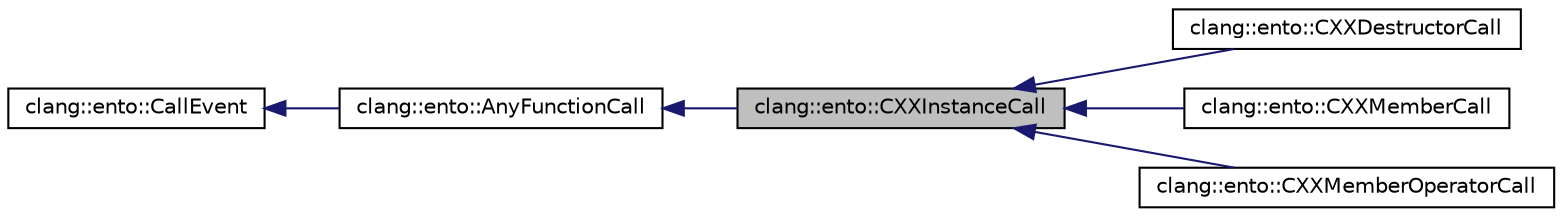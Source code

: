 digraph "clang::ento::CXXInstanceCall"
{
 // LATEX_PDF_SIZE
  bgcolor="transparent";
  edge [fontname="Helvetica",fontsize="10",labelfontname="Helvetica",labelfontsize="10"];
  node [fontname="Helvetica",fontsize="10",shape=record];
  rankdir="LR";
  Node1 [label="clang::ento::CXXInstanceCall",height=0.2,width=0.4,color="black", fillcolor="grey75", style="filled", fontcolor="black",tooltip="Represents a non-static C++ member function call, no matter how it is written."];
  Node2 -> Node1 [dir="back",color="midnightblue",fontsize="10",style="solid",fontname="Helvetica"];
  Node2 [label="clang::ento::AnyFunctionCall",height=0.2,width=0.4,color="black",URL="$classclang_1_1ento_1_1AnyFunctionCall.html",tooltip="Represents a call to any sort of function that might have a FunctionDecl."];
  Node3 -> Node2 [dir="back",color="midnightblue",fontsize="10",style="solid",fontname="Helvetica"];
  Node3 [label="clang::ento::CallEvent",height=0.2,width=0.4,color="black",URL="$classclang_1_1ento_1_1CallEvent.html",tooltip="Represents an abstract call to a function or method along a particular path."];
  Node1 -> Node4 [dir="back",color="midnightblue",fontsize="10",style="solid",fontname="Helvetica"];
  Node4 [label="clang::ento::CXXDestructorCall",height=0.2,width=0.4,color="black",URL="$classclang_1_1ento_1_1CXXDestructorCall.html",tooltip="Represents an implicit call to a C++ destructor."];
  Node1 -> Node5 [dir="back",color="midnightblue",fontsize="10",style="solid",fontname="Helvetica"];
  Node5 [label="clang::ento::CXXMemberCall",height=0.2,width=0.4,color="black",URL="$classclang_1_1ento_1_1CXXMemberCall.html",tooltip="Represents a non-static C++ member function call."];
  Node1 -> Node6 [dir="back",color="midnightblue",fontsize="10",style="solid",fontname="Helvetica"];
  Node6 [label="clang::ento::CXXMemberOperatorCall",height=0.2,width=0.4,color="black",URL="$classclang_1_1ento_1_1CXXMemberOperatorCall.html",tooltip="Represents a C++ overloaded operator call where the operator is implemented as a non-static member fu..."];
}
